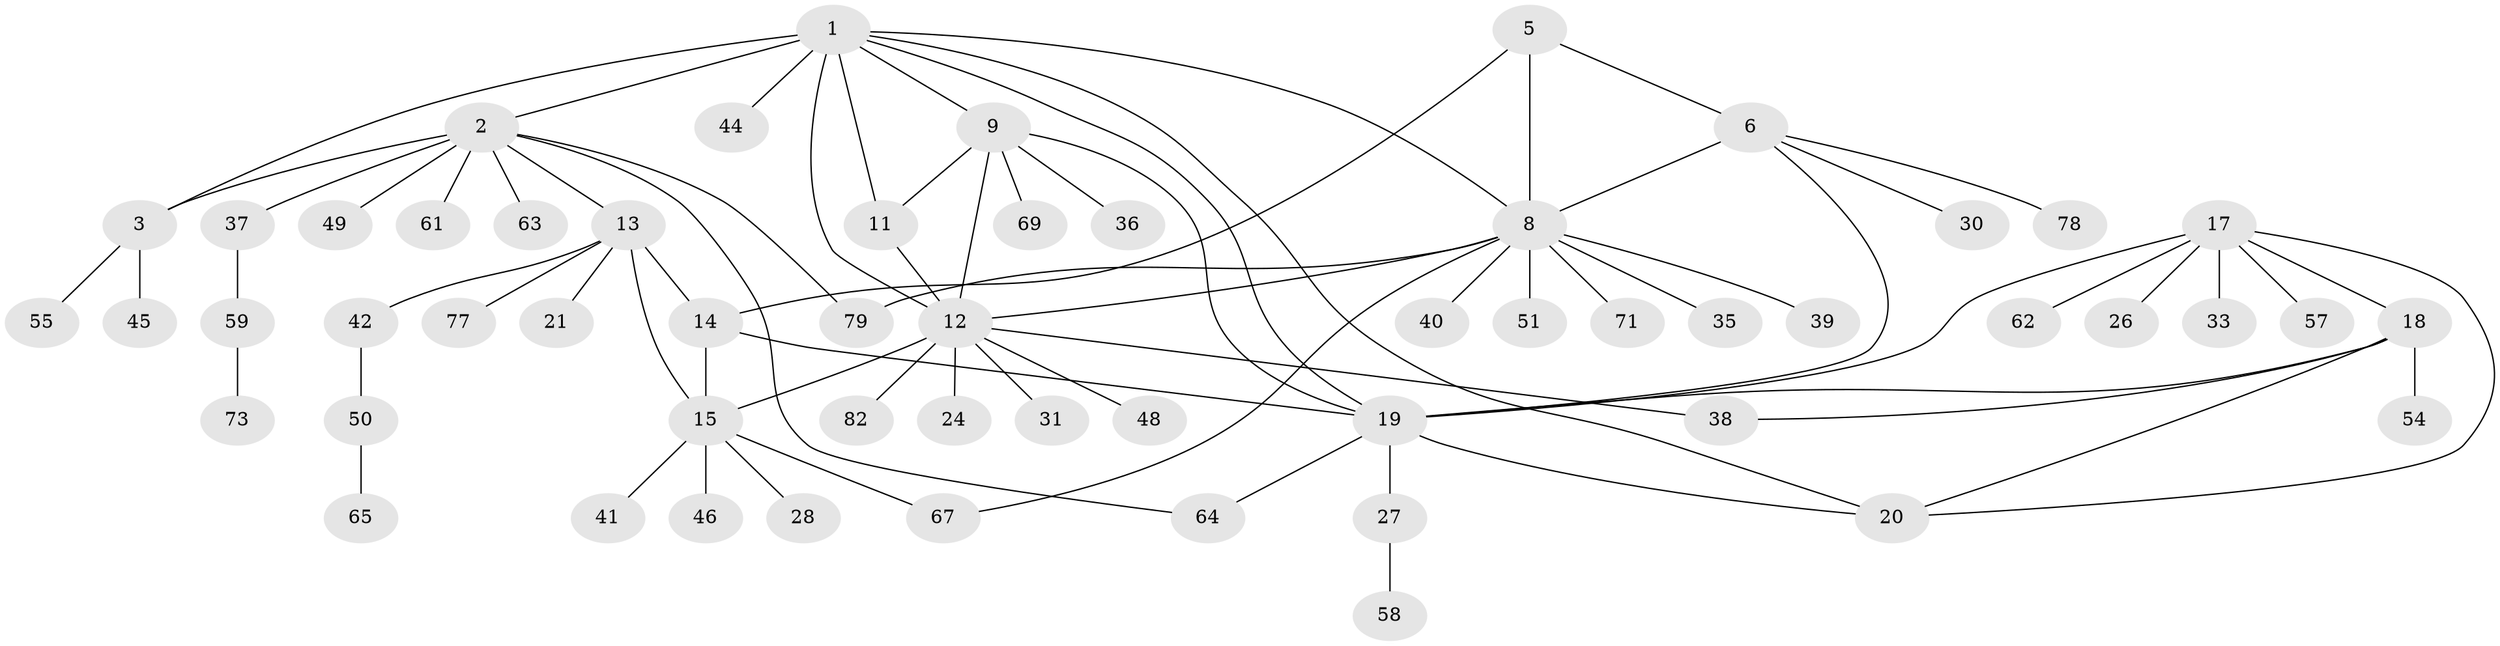 // original degree distribution, {6: 0.060240963855421686, 8: 0.024096385542168676, 3: 0.0963855421686747, 5: 0.024096385542168676, 4: 0.060240963855421686, 7: 0.024096385542168676, 13: 0.012048192771084338, 11: 0.012048192771084338, 9: 0.012048192771084338, 1: 0.5180722891566265, 2: 0.1566265060240964}
// Generated by graph-tools (version 1.1) at 2025/42/03/06/25 10:42:14]
// undirected, 57 vertices, 76 edges
graph export_dot {
graph [start="1"]
  node [color=gray90,style=filled];
  1 [super="+10"];
  2 [super="+23"];
  3 [super="+4"];
  5 [super="+7"];
  6 [super="+34"];
  8 [super="+29"];
  9;
  11 [super="+53"];
  12 [super="+47"];
  13 [super="+16"];
  14 [super="+22"];
  15 [super="+32"];
  17 [super="+66"];
  18;
  19 [super="+68"];
  20 [super="+25"];
  21;
  24 [super="+74"];
  26;
  27 [super="+70"];
  28;
  30 [super="+75"];
  31 [super="+43"];
  33;
  35;
  36;
  37 [super="+60"];
  38;
  39;
  40;
  41;
  42;
  44;
  45;
  46 [super="+52"];
  48 [super="+56"];
  49;
  50 [super="+83"];
  51;
  54;
  55;
  57 [super="+76"];
  58;
  59 [super="+80"];
  61;
  62;
  63 [super="+72"];
  64;
  65;
  67;
  69;
  71;
  73;
  77;
  78;
  79 [super="+81"];
  82;
  1 -- 2;
  1 -- 3 [weight=2];
  1 -- 8;
  1 -- 19;
  1 -- 44;
  1 -- 9;
  1 -- 11;
  1 -- 12;
  1 -- 20;
  2 -- 3 [weight=2];
  2 -- 49;
  2 -- 61;
  2 -- 79;
  2 -- 64;
  2 -- 37;
  2 -- 63;
  2 -- 13;
  3 -- 55;
  3 -- 45;
  5 -- 6 [weight=2];
  5 -- 8 [weight=2];
  5 -- 14;
  6 -- 8;
  6 -- 19;
  6 -- 30;
  6 -- 78;
  8 -- 12;
  8 -- 35;
  8 -- 39;
  8 -- 40;
  8 -- 51;
  8 -- 67;
  8 -- 71;
  8 -- 79;
  9 -- 11;
  9 -- 12;
  9 -- 19;
  9 -- 36;
  9 -- 69;
  11 -- 12;
  12 -- 15;
  12 -- 24;
  12 -- 31;
  12 -- 38;
  12 -- 48;
  12 -- 82;
  13 -- 14 [weight=2];
  13 -- 15 [weight=2];
  13 -- 42;
  13 -- 77;
  13 -- 21;
  14 -- 15;
  14 -- 19;
  15 -- 28;
  15 -- 41;
  15 -- 67;
  15 -- 46;
  17 -- 18;
  17 -- 19;
  17 -- 20;
  17 -- 26;
  17 -- 33;
  17 -- 57;
  17 -- 62;
  18 -- 19;
  18 -- 20;
  18 -- 38;
  18 -- 54;
  19 -- 20;
  19 -- 27;
  19 -- 64;
  27 -- 58;
  37 -- 59;
  42 -- 50;
  50 -- 65;
  59 -- 73;
}
